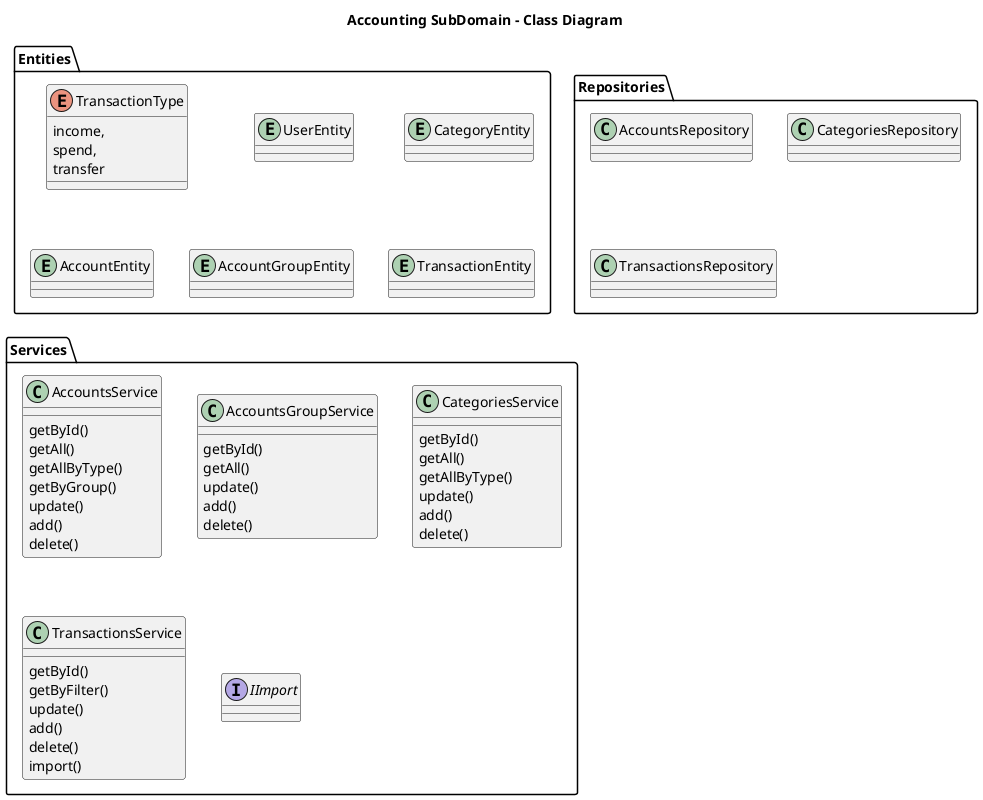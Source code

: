 @startuml

title Accounting SubDomain - Class Diagram

folder Entities {
  enum TransactionType {
    income,
    spend,
    transfer
  }
  entity UserEntity
  entity CategoryEntity
  entity AccountEntity
  entity AccountGroupEntity
  entity TransactionEntity
}

folder Repositories {
  class AccountsRepository
  class CategoriesRepository
  class TransactionsRepository
}

folder Services {
  class AccountsService {
    getById()
    getAll()
    getAllByType()
    getByGroup()
    update()
    add()
    delete()
  }

  class AccountsGroupService {
    getById()
    getAll()
    update()
    add()
    delete()
  }

  class CategoriesService {
    getById()
    getAll()
    getAllByType()
    update()
    add()
    delete()
  }

  class TransactionsService {
    getById()
    getByFilter()
    update()
    add()
    delete()
    import()
  }

  interface IImport
}

@enduml